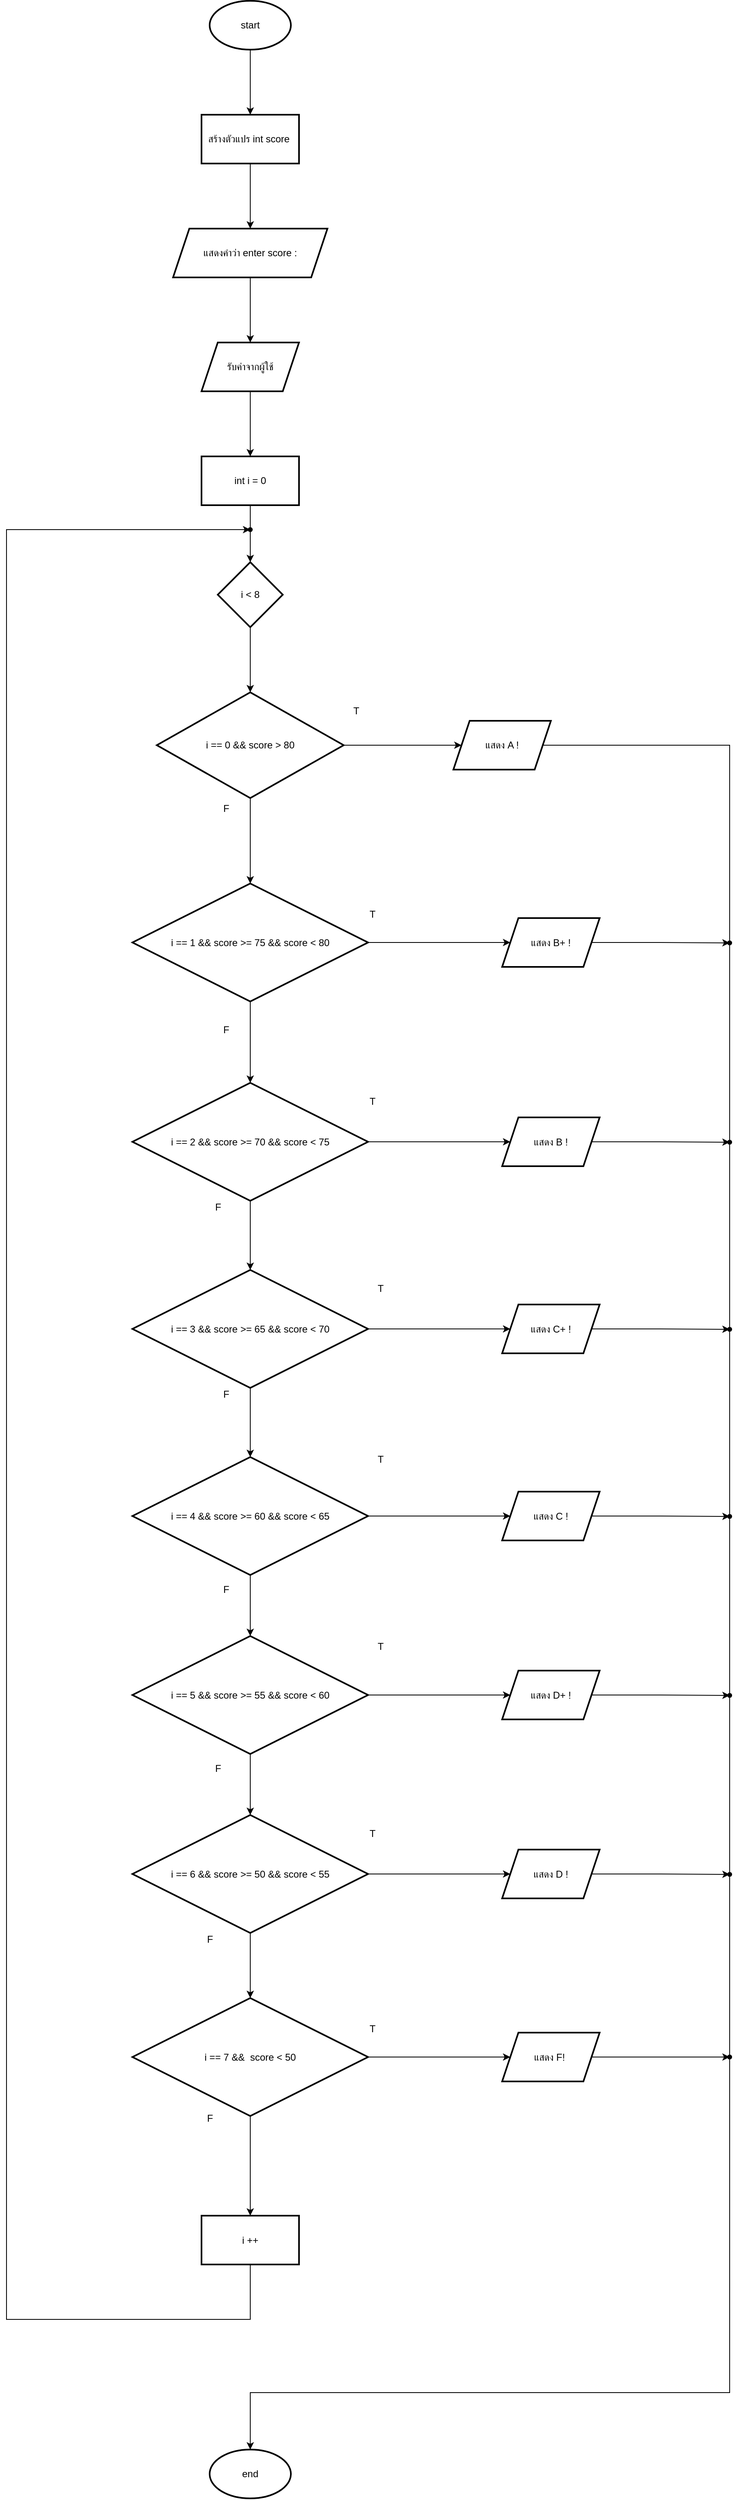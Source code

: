 <mxfile version="25.0.3">
  <diagram name="หน้า-1" id="G43pXJkuxhWv-bWYdAQc">
    <mxGraphModel dx="2585" dy="1115" grid="1" gridSize="10" guides="1" tooltips="1" connect="1" arrows="1" fold="1" page="1" pageScale="1" pageWidth="827" pageHeight="1169" math="0" shadow="0">
      <root>
        <mxCell id="0" />
        <mxCell id="1" parent="0" />
        <mxCell id="Fj_LGXwjLdzTl21RgVkY-3" value="" style="edgeStyle=orthogonalEdgeStyle;rounded=0;orthogonalLoop=1;jettySize=auto;html=1;" edge="1" parent="1" source="Fj_LGXwjLdzTl21RgVkY-1" target="Fj_LGXwjLdzTl21RgVkY-2">
          <mxGeometry relative="1" as="geometry" />
        </mxCell>
        <mxCell id="Fj_LGXwjLdzTl21RgVkY-1" value="start" style="strokeWidth=2;html=1;shape=mxgraph.flowchart.start_1;whiteSpace=wrap;" vertex="1" parent="1">
          <mxGeometry x="360" y="100" width="100" height="60" as="geometry" />
        </mxCell>
        <mxCell id="Fj_LGXwjLdzTl21RgVkY-5" value="" style="edgeStyle=orthogonalEdgeStyle;rounded=0;orthogonalLoop=1;jettySize=auto;html=1;" edge="1" parent="1" source="Fj_LGXwjLdzTl21RgVkY-2" target="Fj_LGXwjLdzTl21RgVkY-4">
          <mxGeometry relative="1" as="geometry" />
        </mxCell>
        <mxCell id="Fj_LGXwjLdzTl21RgVkY-2" value="สร้างตัวแปร int score&amp;nbsp;" style="whiteSpace=wrap;html=1;strokeWidth=2;" vertex="1" parent="1">
          <mxGeometry x="350" y="240" width="120" height="60" as="geometry" />
        </mxCell>
        <mxCell id="Fj_LGXwjLdzTl21RgVkY-7" value="" style="edgeStyle=orthogonalEdgeStyle;rounded=0;orthogonalLoop=1;jettySize=auto;html=1;" edge="1" parent="1" source="Fj_LGXwjLdzTl21RgVkY-4" target="Fj_LGXwjLdzTl21RgVkY-6">
          <mxGeometry relative="1" as="geometry" />
        </mxCell>
        <mxCell id="Fj_LGXwjLdzTl21RgVkY-4" value="แสดงคำว่า enter score :" style="shape=parallelogram;perimeter=parallelogramPerimeter;whiteSpace=wrap;html=1;fixedSize=1;strokeWidth=2;" vertex="1" parent="1">
          <mxGeometry x="315" y="380" width="190" height="60" as="geometry" />
        </mxCell>
        <mxCell id="Fj_LGXwjLdzTl21RgVkY-9" value="" style="edgeStyle=orthogonalEdgeStyle;rounded=0;orthogonalLoop=1;jettySize=auto;html=1;" edge="1" parent="1" source="Fj_LGXwjLdzTl21RgVkY-6" target="Fj_LGXwjLdzTl21RgVkY-8">
          <mxGeometry relative="1" as="geometry" />
        </mxCell>
        <mxCell id="Fj_LGXwjLdzTl21RgVkY-6" value="รับค่าจากผู้ใช้" style="shape=parallelogram;perimeter=parallelogramPerimeter;whiteSpace=wrap;html=1;fixedSize=1;strokeWidth=2;" vertex="1" parent="1">
          <mxGeometry x="350" y="520" width="120" height="60" as="geometry" />
        </mxCell>
        <mxCell id="Fj_LGXwjLdzTl21RgVkY-11" value="" style="edgeStyle=orthogonalEdgeStyle;rounded=0;orthogonalLoop=1;jettySize=auto;html=1;" edge="1" parent="1" source="Fj_LGXwjLdzTl21RgVkY-8" target="Fj_LGXwjLdzTl21RgVkY-10">
          <mxGeometry relative="1" as="geometry" />
        </mxCell>
        <mxCell id="Fj_LGXwjLdzTl21RgVkY-8" value="int i = 0" style="whiteSpace=wrap;html=1;strokeWidth=2;" vertex="1" parent="1">
          <mxGeometry x="350" y="660" width="120" height="60" as="geometry" />
        </mxCell>
        <mxCell id="Fj_LGXwjLdzTl21RgVkY-15" value="" style="edgeStyle=orthogonalEdgeStyle;rounded=0;orthogonalLoop=1;jettySize=auto;html=1;" edge="1" parent="1" source="Fj_LGXwjLdzTl21RgVkY-10" target="Fj_LGXwjLdzTl21RgVkY-14">
          <mxGeometry relative="1" as="geometry" />
        </mxCell>
        <mxCell id="Fj_LGXwjLdzTl21RgVkY-10" value="i &amp;lt; 8" style="rhombus;whiteSpace=wrap;html=1;strokeWidth=2;" vertex="1" parent="1">
          <mxGeometry x="370" y="790" width="80" height="80" as="geometry" />
        </mxCell>
        <mxCell id="Fj_LGXwjLdzTl21RgVkY-17" value="" style="edgeStyle=orthogonalEdgeStyle;rounded=0;orthogonalLoop=1;jettySize=auto;html=1;" edge="1" parent="1" source="Fj_LGXwjLdzTl21RgVkY-14" target="Fj_LGXwjLdzTl21RgVkY-16">
          <mxGeometry relative="1" as="geometry" />
        </mxCell>
        <mxCell id="Fj_LGXwjLdzTl21RgVkY-20" value="" style="edgeStyle=orthogonalEdgeStyle;rounded=0;orthogonalLoop=1;jettySize=auto;html=1;" edge="1" parent="1" source="Fj_LGXwjLdzTl21RgVkY-14" target="Fj_LGXwjLdzTl21RgVkY-19">
          <mxGeometry relative="1" as="geometry" />
        </mxCell>
        <mxCell id="Fj_LGXwjLdzTl21RgVkY-14" value="i == 0 &amp;amp;&amp;amp; score &amp;gt; 80" style="rhombus;whiteSpace=wrap;html=1;strokeWidth=2;" vertex="1" parent="1">
          <mxGeometry x="295" y="950" width="230" height="130" as="geometry" />
        </mxCell>
        <mxCell id="Fj_LGXwjLdzTl21RgVkY-25" value="" style="edgeStyle=orthogonalEdgeStyle;rounded=0;orthogonalLoop=1;jettySize=auto;html=1;" edge="1" parent="1" source="Fj_LGXwjLdzTl21RgVkY-16" target="Fj_LGXwjLdzTl21RgVkY-24">
          <mxGeometry relative="1" as="geometry" />
        </mxCell>
        <mxCell id="Fj_LGXwjLdzTl21RgVkY-28" value="" style="edgeStyle=orthogonalEdgeStyle;rounded=0;orthogonalLoop=1;jettySize=auto;html=1;" edge="1" parent="1" source="Fj_LGXwjLdzTl21RgVkY-16" target="Fj_LGXwjLdzTl21RgVkY-27">
          <mxGeometry relative="1" as="geometry" />
        </mxCell>
        <mxCell id="Fj_LGXwjLdzTl21RgVkY-16" value="i == 1 &amp;amp;&amp;amp; score &amp;gt;= 75 &amp;amp;&amp;amp; score &amp;lt; 80" style="rhombus;whiteSpace=wrap;html=1;strokeWidth=2;" vertex="1" parent="1">
          <mxGeometry x="265" y="1185" width="290" height="145" as="geometry" />
        </mxCell>
        <mxCell id="Fj_LGXwjLdzTl21RgVkY-18" value="F" style="text;html=1;align=center;verticalAlign=middle;resizable=0;points=[];autosize=1;strokeColor=none;fillColor=none;" vertex="1" parent="1">
          <mxGeometry x="365" y="1078" width="30" height="30" as="geometry" />
        </mxCell>
        <mxCell id="Fj_LGXwjLdzTl21RgVkY-19" value="แสดง A !" style="shape=parallelogram;perimeter=parallelogramPerimeter;whiteSpace=wrap;html=1;fixedSize=1;strokeWidth=2;" vertex="1" parent="1">
          <mxGeometry x="660" y="985" width="120" height="60" as="geometry" />
        </mxCell>
        <mxCell id="Fj_LGXwjLdzTl21RgVkY-21" value="T" style="text;html=1;align=center;verticalAlign=middle;resizable=0;points=[];autosize=1;strokeColor=none;fillColor=none;" vertex="1" parent="1">
          <mxGeometry x="525" y="958" width="30" height="30" as="geometry" />
        </mxCell>
        <mxCell id="Fj_LGXwjLdzTl21RgVkY-24" value="แสดง B+ !" style="shape=parallelogram;perimeter=parallelogramPerimeter;whiteSpace=wrap;html=1;fixedSize=1;strokeWidth=2;" vertex="1" parent="1">
          <mxGeometry x="720" y="1227.5" width="120" height="60" as="geometry" />
        </mxCell>
        <mxCell id="Fj_LGXwjLdzTl21RgVkY-26" value="T" style="text;html=1;align=center;verticalAlign=middle;resizable=0;points=[];autosize=1;strokeColor=none;fillColor=none;" vertex="1" parent="1">
          <mxGeometry x="545" y="1208" width="30" height="30" as="geometry" />
        </mxCell>
        <mxCell id="Fj_LGXwjLdzTl21RgVkY-31" value="" style="edgeStyle=orthogonalEdgeStyle;rounded=0;orthogonalLoop=1;jettySize=auto;html=1;" edge="1" parent="1" source="Fj_LGXwjLdzTl21RgVkY-27" target="Fj_LGXwjLdzTl21RgVkY-30">
          <mxGeometry relative="1" as="geometry" />
        </mxCell>
        <mxCell id="Fj_LGXwjLdzTl21RgVkY-33" value="" style="edgeStyle=orthogonalEdgeStyle;rounded=0;orthogonalLoop=1;jettySize=auto;html=1;" edge="1" parent="1" source="Fj_LGXwjLdzTl21RgVkY-27" target="Fj_LGXwjLdzTl21RgVkY-32">
          <mxGeometry relative="1" as="geometry" />
        </mxCell>
        <mxCell id="Fj_LGXwjLdzTl21RgVkY-27" value="i == 2 &amp;amp;&amp;amp; score &amp;gt;= 70 &amp;amp;&amp;amp; score &amp;lt; 75" style="rhombus;whiteSpace=wrap;html=1;strokeWidth=2;" vertex="1" parent="1">
          <mxGeometry x="265" y="1430" width="290" height="145" as="geometry" />
        </mxCell>
        <mxCell id="Fj_LGXwjLdzTl21RgVkY-29" value="F" style="text;html=1;align=center;verticalAlign=middle;resizable=0;points=[];autosize=1;strokeColor=none;fillColor=none;" vertex="1" parent="1">
          <mxGeometry x="365" y="1350" width="30" height="30" as="geometry" />
        </mxCell>
        <mxCell id="Fj_LGXwjLdzTl21RgVkY-30" value="แสดง B !" style="shape=parallelogram;perimeter=parallelogramPerimeter;whiteSpace=wrap;html=1;fixedSize=1;strokeWidth=2;" vertex="1" parent="1">
          <mxGeometry x="720" y="1472.5" width="120" height="60" as="geometry" />
        </mxCell>
        <mxCell id="Fj_LGXwjLdzTl21RgVkY-35" value="" style="edgeStyle=orthogonalEdgeStyle;rounded=0;orthogonalLoop=1;jettySize=auto;html=1;" edge="1" parent="1" source="Fj_LGXwjLdzTl21RgVkY-32" target="Fj_LGXwjLdzTl21RgVkY-34">
          <mxGeometry relative="1" as="geometry" />
        </mxCell>
        <mxCell id="Fj_LGXwjLdzTl21RgVkY-37" value="" style="edgeStyle=orthogonalEdgeStyle;rounded=0;orthogonalLoop=1;jettySize=auto;html=1;" edge="1" parent="1" source="Fj_LGXwjLdzTl21RgVkY-32" target="Fj_LGXwjLdzTl21RgVkY-36">
          <mxGeometry relative="1" as="geometry" />
        </mxCell>
        <mxCell id="Fj_LGXwjLdzTl21RgVkY-32" value="i == 3 &amp;amp;&amp;amp; score &amp;gt;= 65 &amp;amp;&amp;amp; score &amp;lt; 70" style="rhombus;whiteSpace=wrap;html=1;strokeWidth=2;" vertex="1" parent="1">
          <mxGeometry x="265" y="1660" width="290" height="145" as="geometry" />
        </mxCell>
        <mxCell id="Fj_LGXwjLdzTl21RgVkY-34" value="แสดง C+ !" style="shape=parallelogram;perimeter=parallelogramPerimeter;whiteSpace=wrap;html=1;fixedSize=1;strokeWidth=2;" vertex="1" parent="1">
          <mxGeometry x="720" y="1702.5" width="120" height="60" as="geometry" />
        </mxCell>
        <mxCell id="Fj_LGXwjLdzTl21RgVkY-39" value="" style="edgeStyle=orthogonalEdgeStyle;rounded=0;orthogonalLoop=1;jettySize=auto;html=1;" edge="1" parent="1" source="Fj_LGXwjLdzTl21RgVkY-36" target="Fj_LGXwjLdzTl21RgVkY-38">
          <mxGeometry relative="1" as="geometry" />
        </mxCell>
        <mxCell id="Fj_LGXwjLdzTl21RgVkY-41" value="" style="edgeStyle=orthogonalEdgeStyle;rounded=0;orthogonalLoop=1;jettySize=auto;html=1;" edge="1" parent="1" source="Fj_LGXwjLdzTl21RgVkY-36" target="Fj_LGXwjLdzTl21RgVkY-40">
          <mxGeometry relative="1" as="geometry" />
        </mxCell>
        <mxCell id="Fj_LGXwjLdzTl21RgVkY-36" value="i == 4 &amp;amp;&amp;amp; score &amp;gt;= 60 &amp;amp;&amp;amp; score &amp;lt; 65" style="rhombus;whiteSpace=wrap;html=1;strokeWidth=2;" vertex="1" parent="1">
          <mxGeometry x="265" y="1890" width="290" height="145" as="geometry" />
        </mxCell>
        <mxCell id="Fj_LGXwjLdzTl21RgVkY-38" value="แสดง C !" style="shape=parallelogram;perimeter=parallelogramPerimeter;whiteSpace=wrap;html=1;fixedSize=1;strokeWidth=2;" vertex="1" parent="1">
          <mxGeometry x="720" y="1932.5" width="120" height="60" as="geometry" />
        </mxCell>
        <mxCell id="Fj_LGXwjLdzTl21RgVkY-43" value="" style="edgeStyle=orthogonalEdgeStyle;rounded=0;orthogonalLoop=1;jettySize=auto;html=1;" edge="1" parent="1" source="Fj_LGXwjLdzTl21RgVkY-40" target="Fj_LGXwjLdzTl21RgVkY-42">
          <mxGeometry relative="1" as="geometry" />
        </mxCell>
        <mxCell id="Fj_LGXwjLdzTl21RgVkY-45" value="" style="edgeStyle=orthogonalEdgeStyle;rounded=0;orthogonalLoop=1;jettySize=auto;html=1;" edge="1" parent="1" source="Fj_LGXwjLdzTl21RgVkY-40" target="Fj_LGXwjLdzTl21RgVkY-44">
          <mxGeometry relative="1" as="geometry" />
        </mxCell>
        <mxCell id="Fj_LGXwjLdzTl21RgVkY-40" value="i == 5 &amp;amp;&amp;amp; score &amp;gt;= 55 &amp;amp;&amp;amp; score &amp;lt; 60" style="rhombus;whiteSpace=wrap;html=1;strokeWidth=2;" vertex="1" parent="1">
          <mxGeometry x="265" y="2110" width="290" height="145" as="geometry" />
        </mxCell>
        <mxCell id="Fj_LGXwjLdzTl21RgVkY-78" style="edgeStyle=orthogonalEdgeStyle;rounded=0;orthogonalLoop=1;jettySize=auto;html=1;exitX=1;exitY=0.5;exitDx=0;exitDy=0;" edge="1" parent="1" source="Fj_LGXwjLdzTl21RgVkY-42" target="Fj_LGXwjLdzTl21RgVkY-77">
          <mxGeometry relative="1" as="geometry" />
        </mxCell>
        <mxCell id="Fj_LGXwjLdzTl21RgVkY-42" value="แสดง D+ !" style="shape=parallelogram;perimeter=parallelogramPerimeter;whiteSpace=wrap;html=1;fixedSize=1;strokeWidth=2;" vertex="1" parent="1">
          <mxGeometry x="720" y="2152.5" width="120" height="60" as="geometry" />
        </mxCell>
        <mxCell id="Fj_LGXwjLdzTl21RgVkY-47" value="" style="edgeStyle=orthogonalEdgeStyle;rounded=0;orthogonalLoop=1;jettySize=auto;html=1;" edge="1" parent="1" source="Fj_LGXwjLdzTl21RgVkY-44" target="Fj_LGXwjLdzTl21RgVkY-46">
          <mxGeometry relative="1" as="geometry" />
        </mxCell>
        <mxCell id="Fj_LGXwjLdzTl21RgVkY-49" value="" style="edgeStyle=orthogonalEdgeStyle;rounded=0;orthogonalLoop=1;jettySize=auto;html=1;" edge="1" parent="1" source="Fj_LGXwjLdzTl21RgVkY-44" target="Fj_LGXwjLdzTl21RgVkY-48">
          <mxGeometry relative="1" as="geometry" />
        </mxCell>
        <mxCell id="Fj_LGXwjLdzTl21RgVkY-44" value="i == 6 &amp;amp;&amp;amp; score &amp;gt;= 50 &amp;amp;&amp;amp; score &amp;lt; 55" style="rhombus;whiteSpace=wrap;html=1;strokeWidth=2;" vertex="1" parent="1">
          <mxGeometry x="265" y="2330" width="290" height="145" as="geometry" />
        </mxCell>
        <mxCell id="Fj_LGXwjLdzTl21RgVkY-80" style="edgeStyle=orthogonalEdgeStyle;rounded=0;orthogonalLoop=1;jettySize=auto;html=1;exitX=1;exitY=0.5;exitDx=0;exitDy=0;" edge="1" parent="1" source="Fj_LGXwjLdzTl21RgVkY-46" target="Fj_LGXwjLdzTl21RgVkY-79">
          <mxGeometry relative="1" as="geometry" />
        </mxCell>
        <mxCell id="Fj_LGXwjLdzTl21RgVkY-46" value="แสดง D !" style="shape=parallelogram;perimeter=parallelogramPerimeter;whiteSpace=wrap;html=1;fixedSize=1;strokeWidth=2;" vertex="1" parent="1">
          <mxGeometry x="720" y="2372.5" width="120" height="60" as="geometry" />
        </mxCell>
        <mxCell id="Fj_LGXwjLdzTl21RgVkY-51" value="" style="edgeStyle=orthogonalEdgeStyle;rounded=0;orthogonalLoop=1;jettySize=auto;html=1;" edge="1" parent="1" source="Fj_LGXwjLdzTl21RgVkY-48" target="Fj_LGXwjLdzTl21RgVkY-50">
          <mxGeometry relative="1" as="geometry" />
        </mxCell>
        <mxCell id="Fj_LGXwjLdzTl21RgVkY-53" value="" style="edgeStyle=orthogonalEdgeStyle;rounded=0;orthogonalLoop=1;jettySize=auto;html=1;" edge="1" parent="1" source="Fj_LGXwjLdzTl21RgVkY-48" target="Fj_LGXwjLdzTl21RgVkY-52">
          <mxGeometry relative="1" as="geometry" />
        </mxCell>
        <mxCell id="Fj_LGXwjLdzTl21RgVkY-48" value="i == 7 &amp;amp;&amp;amp;&amp;nbsp; score &amp;lt; 50" style="rhombus;whiteSpace=wrap;html=1;strokeWidth=2;" vertex="1" parent="1">
          <mxGeometry x="265" y="2555" width="290" height="145" as="geometry" />
        </mxCell>
        <mxCell id="Fj_LGXwjLdzTl21RgVkY-50" value="แสดง F!&amp;nbsp;" style="shape=parallelogram;perimeter=parallelogramPerimeter;whiteSpace=wrap;html=1;fixedSize=1;strokeWidth=2;" vertex="1" parent="1">
          <mxGeometry x="720" y="2597.5" width="120" height="60" as="geometry" />
        </mxCell>
        <mxCell id="Fj_LGXwjLdzTl21RgVkY-83" style="edgeStyle=orthogonalEdgeStyle;rounded=0;orthogonalLoop=1;jettySize=auto;html=1;exitX=0.5;exitY=1;exitDx=0;exitDy=0;entryX=0.15;entryY=0.3;entryDx=0;entryDy=0;entryPerimeter=0;" edge="1" parent="1" source="Fj_LGXwjLdzTl21RgVkY-52" target="Fj_LGXwjLdzTl21RgVkY-84">
          <mxGeometry relative="1" as="geometry">
            <mxPoint x="110" y="730" as="targetPoint" />
            <Array as="points">
              <mxPoint x="410" y="2950" />
              <mxPoint x="110" y="2950" />
              <mxPoint x="110" y="750" />
            </Array>
          </mxGeometry>
        </mxCell>
        <mxCell id="Fj_LGXwjLdzTl21RgVkY-52" value="i ++" style="whiteSpace=wrap;html=1;strokeWidth=2;" vertex="1" parent="1">
          <mxGeometry x="350" y="2822.5" width="120" height="60" as="geometry" />
        </mxCell>
        <mxCell id="Fj_LGXwjLdzTl21RgVkY-54" value="F" style="text;html=1;align=center;verticalAlign=middle;resizable=0;points=[];autosize=1;strokeColor=none;fillColor=none;" vertex="1" parent="1">
          <mxGeometry x="355" y="1568" width="30" height="30" as="geometry" />
        </mxCell>
        <mxCell id="Fj_LGXwjLdzTl21RgVkY-55" value="F" style="text;html=1;align=center;verticalAlign=middle;resizable=0;points=[];autosize=1;strokeColor=none;fillColor=none;" vertex="1" parent="1">
          <mxGeometry x="365" y="1798" width="30" height="30" as="geometry" />
        </mxCell>
        <mxCell id="Fj_LGXwjLdzTl21RgVkY-56" value="F" style="text;html=1;align=center;verticalAlign=middle;resizable=0;points=[];autosize=1;strokeColor=none;fillColor=none;" vertex="1" parent="1">
          <mxGeometry x="365" y="2038" width="30" height="30" as="geometry" />
        </mxCell>
        <mxCell id="Fj_LGXwjLdzTl21RgVkY-57" value="F" style="text;html=1;align=center;verticalAlign=middle;resizable=0;points=[];autosize=1;strokeColor=none;fillColor=none;" vertex="1" parent="1">
          <mxGeometry x="355" y="2258" width="30" height="30" as="geometry" />
        </mxCell>
        <mxCell id="Fj_LGXwjLdzTl21RgVkY-58" value="F" style="text;html=1;align=center;verticalAlign=middle;resizable=0;points=[];autosize=1;strokeColor=none;fillColor=none;" vertex="1" parent="1">
          <mxGeometry x="345" y="2468" width="30" height="30" as="geometry" />
        </mxCell>
        <mxCell id="Fj_LGXwjLdzTl21RgVkY-59" value="F" style="text;html=1;align=center;verticalAlign=middle;resizable=0;points=[];autosize=1;strokeColor=none;fillColor=none;" vertex="1" parent="1">
          <mxGeometry x="345" y="2688" width="30" height="30" as="geometry" />
        </mxCell>
        <mxCell id="Fj_LGXwjLdzTl21RgVkY-60" value="T" style="text;html=1;align=center;verticalAlign=middle;resizable=0;points=[];autosize=1;strokeColor=none;fillColor=none;" vertex="1" parent="1">
          <mxGeometry x="545" y="2578" width="30" height="30" as="geometry" />
        </mxCell>
        <mxCell id="Fj_LGXwjLdzTl21RgVkY-61" value="T" style="text;html=1;align=center;verticalAlign=middle;resizable=0;points=[];autosize=1;strokeColor=none;fillColor=none;" vertex="1" parent="1">
          <mxGeometry x="545" y="2338" width="30" height="30" as="geometry" />
        </mxCell>
        <mxCell id="Fj_LGXwjLdzTl21RgVkY-63" value="T" style="text;html=1;align=center;verticalAlign=middle;resizable=0;points=[];autosize=1;strokeColor=none;fillColor=none;" vertex="1" parent="1">
          <mxGeometry x="555" y="2108" width="30" height="30" as="geometry" />
        </mxCell>
        <mxCell id="Fj_LGXwjLdzTl21RgVkY-64" value="T" style="text;html=1;align=center;verticalAlign=middle;resizable=0;points=[];autosize=1;strokeColor=none;fillColor=none;" vertex="1" parent="1">
          <mxGeometry x="555" y="1878" width="30" height="30" as="geometry" />
        </mxCell>
        <mxCell id="Fj_LGXwjLdzTl21RgVkY-65" value="T" style="text;html=1;align=center;verticalAlign=middle;resizable=0;points=[];autosize=1;strokeColor=none;fillColor=none;" vertex="1" parent="1">
          <mxGeometry x="555" y="1668" width="30" height="30" as="geometry" />
        </mxCell>
        <mxCell id="Fj_LGXwjLdzTl21RgVkY-66" value="T" style="text;html=1;align=center;verticalAlign=middle;resizable=0;points=[];autosize=1;strokeColor=none;fillColor=none;" vertex="1" parent="1">
          <mxGeometry x="545" y="1438" width="30" height="30" as="geometry" />
        </mxCell>
        <mxCell id="Fj_LGXwjLdzTl21RgVkY-67" value="end" style="strokeWidth=2;html=1;shape=mxgraph.flowchart.start_1;whiteSpace=wrap;" vertex="1" parent="1">
          <mxGeometry x="360" y="3110" width="100" height="60" as="geometry" />
        </mxCell>
        <mxCell id="Fj_LGXwjLdzTl21RgVkY-68" style="edgeStyle=orthogonalEdgeStyle;rounded=0;orthogonalLoop=1;jettySize=auto;html=1;exitX=1;exitY=0.5;exitDx=0;exitDy=0;entryX=0.5;entryY=0;entryDx=0;entryDy=0;entryPerimeter=0;" edge="1" parent="1" source="Fj_LGXwjLdzTl21RgVkY-19" target="Fj_LGXwjLdzTl21RgVkY-67">
          <mxGeometry relative="1" as="geometry">
            <Array as="points">
              <mxPoint x="1000" y="1015" />
              <mxPoint x="1000" y="3040" />
            </Array>
          </mxGeometry>
        </mxCell>
        <mxCell id="Fj_LGXwjLdzTl21RgVkY-69" value="" style="shape=waypoint;sketch=0;fillStyle=solid;size=6;pointerEvents=1;points=[];fillColor=none;resizable=0;rotatable=0;perimeter=centerPerimeter;snapToPoint=1;" vertex="1" parent="1">
          <mxGeometry x="990" y="1248" width="20" height="20" as="geometry" />
        </mxCell>
        <mxCell id="Fj_LGXwjLdzTl21RgVkY-70" style="edgeStyle=orthogonalEdgeStyle;rounded=0;orthogonalLoop=1;jettySize=auto;html=1;exitX=1;exitY=0.5;exitDx=0;exitDy=0;entryX=0;entryY=0.6;entryDx=0;entryDy=0;entryPerimeter=0;" edge="1" parent="1" source="Fj_LGXwjLdzTl21RgVkY-24" target="Fj_LGXwjLdzTl21RgVkY-69">
          <mxGeometry relative="1" as="geometry" />
        </mxCell>
        <mxCell id="Fj_LGXwjLdzTl21RgVkY-71" value="" style="shape=waypoint;sketch=0;fillStyle=solid;size=6;pointerEvents=1;points=[];fillColor=none;resizable=0;rotatable=0;perimeter=centerPerimeter;snapToPoint=1;" vertex="1" parent="1">
          <mxGeometry x="990" y="1493" width="20" height="20" as="geometry" />
        </mxCell>
        <mxCell id="Fj_LGXwjLdzTl21RgVkY-72" style="edgeStyle=orthogonalEdgeStyle;rounded=0;orthogonalLoop=1;jettySize=auto;html=1;exitX=1;exitY=0.5;exitDx=0;exitDy=0;entryX=-0.2;entryY=0.45;entryDx=0;entryDy=0;entryPerimeter=0;" edge="1" parent="1" source="Fj_LGXwjLdzTl21RgVkY-30" target="Fj_LGXwjLdzTl21RgVkY-71">
          <mxGeometry relative="1" as="geometry" />
        </mxCell>
        <mxCell id="Fj_LGXwjLdzTl21RgVkY-73" value="" style="shape=waypoint;sketch=0;fillStyle=solid;size=6;pointerEvents=1;points=[];fillColor=none;resizable=0;rotatable=0;perimeter=centerPerimeter;snapToPoint=1;" vertex="1" parent="1">
          <mxGeometry x="990" y="1723" width="20" height="20" as="geometry" />
        </mxCell>
        <mxCell id="Fj_LGXwjLdzTl21RgVkY-74" style="edgeStyle=orthogonalEdgeStyle;rounded=0;orthogonalLoop=1;jettySize=auto;html=1;exitX=1;exitY=0.5;exitDx=0;exitDy=0;entryX=0.15;entryY=0.6;entryDx=0;entryDy=0;entryPerimeter=0;" edge="1" parent="1" source="Fj_LGXwjLdzTl21RgVkY-34" target="Fj_LGXwjLdzTl21RgVkY-73">
          <mxGeometry relative="1" as="geometry" />
        </mxCell>
        <mxCell id="Fj_LGXwjLdzTl21RgVkY-75" value="" style="shape=waypoint;sketch=0;fillStyle=solid;size=6;pointerEvents=1;points=[];fillColor=none;resizable=0;rotatable=0;perimeter=centerPerimeter;snapToPoint=1;" vertex="1" parent="1">
          <mxGeometry x="990" y="1953" width="20" height="20" as="geometry" />
        </mxCell>
        <mxCell id="Fj_LGXwjLdzTl21RgVkY-76" style="edgeStyle=orthogonalEdgeStyle;rounded=0;orthogonalLoop=1;jettySize=auto;html=1;exitX=1;exitY=0.5;exitDx=0;exitDy=0;entryX=0.5;entryY=0.25;entryDx=0;entryDy=0;entryPerimeter=0;" edge="1" parent="1" source="Fj_LGXwjLdzTl21RgVkY-38" target="Fj_LGXwjLdzTl21RgVkY-75">
          <mxGeometry relative="1" as="geometry" />
        </mxCell>
        <mxCell id="Fj_LGXwjLdzTl21RgVkY-77" value="" style="shape=waypoint;sketch=0;fillStyle=solid;size=6;pointerEvents=1;points=[];fillColor=none;resizable=0;rotatable=0;perimeter=centerPerimeter;snapToPoint=1;" vertex="1" parent="1">
          <mxGeometry x="990" y="2173" width="20" height="20" as="geometry" />
        </mxCell>
        <mxCell id="Fj_LGXwjLdzTl21RgVkY-79" value="" style="shape=waypoint;sketch=0;fillStyle=solid;size=6;pointerEvents=1;points=[];fillColor=none;resizable=0;rotatable=0;perimeter=centerPerimeter;snapToPoint=1;" vertex="1" parent="1">
          <mxGeometry x="990" y="2393" width="20" height="20" as="geometry" />
        </mxCell>
        <mxCell id="Fj_LGXwjLdzTl21RgVkY-81" value="" style="shape=waypoint;sketch=0;fillStyle=solid;size=6;pointerEvents=1;points=[];fillColor=none;resizable=0;rotatable=0;perimeter=centerPerimeter;snapToPoint=1;" vertex="1" parent="1">
          <mxGeometry x="990" y="2617.5" width="20" height="20" as="geometry" />
        </mxCell>
        <mxCell id="Fj_LGXwjLdzTl21RgVkY-82" style="edgeStyle=orthogonalEdgeStyle;rounded=0;orthogonalLoop=1;jettySize=auto;html=1;exitX=1;exitY=0.5;exitDx=0;exitDy=0;entryX=-0.2;entryY=0.425;entryDx=0;entryDy=0;entryPerimeter=0;" edge="1" parent="1" source="Fj_LGXwjLdzTl21RgVkY-50" target="Fj_LGXwjLdzTl21RgVkY-81">
          <mxGeometry relative="1" as="geometry" />
        </mxCell>
        <mxCell id="Fj_LGXwjLdzTl21RgVkY-84" value="" style="shape=waypoint;sketch=0;fillStyle=solid;size=6;pointerEvents=1;points=[];fillColor=none;resizable=0;rotatable=0;perimeter=centerPerimeter;snapToPoint=1;" vertex="1" parent="1">
          <mxGeometry x="400" y="740" width="20" height="20" as="geometry" />
        </mxCell>
      </root>
    </mxGraphModel>
  </diagram>
</mxfile>
